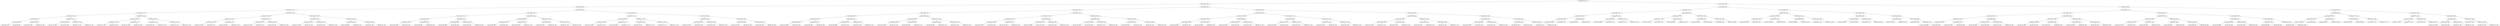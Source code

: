 digraph G{
1853957085 [label="Node{data=[4544, 4544]}"]
1853957085 -> 879237517
879237517 [label="Node{data=[3804, 3804]}"]
879237517 -> 22842519
22842519 [label="Node{data=[2992, 2992]}"]
22842519 -> 328879794
328879794 [label="Node{data=[2744, 2744]}"]
328879794 -> 1960974551
1960974551 [label="Node{data=[2721, 2721]}"]
1960974551 -> 3330999
3330999 [label="Node{data=[1004, 1004]}"]
3330999 -> 1701826322
1701826322 [label="Node{data=[962, 962]}"]
1701826322 -> 608297683
608297683 [label="Node{data=[863, 863]}"]
608297683 -> 1082221100
1082221100 [label="Node{data=[837, 837]}"]
608297683 -> 1446559456
1446559456 [label="Node{data=[894, 894]}"]
1701826322 -> 1303702634
1303702634 [label="Node{data=[1002, 1002]}"]
1303702634 -> 1724434549
1724434549 [label="Node{data=[1001, 1001]}"]
1303702634 -> 764630658
764630658 [label="Node{data=[1003, 1003]}"]
3330999 -> 1045377646
1045377646 [label="Node{data=[2717, 2717]}"]
1045377646 -> 1416777329
1416777329 [label="Node{data=[2483, 2483]}"]
1416777329 -> 1960423402
1960423402 [label="Node{data=[1031, 1031]}"]
1416777329 -> 1137295541
1137295541 [label="Node{data=[2487, 2487]}"]
1045377646 -> 80893664
80893664 [label="Node{data=[2719, 2719]}"]
80893664 -> 1108705741
1108705741 [label="Node{data=[2718, 2718]}"]
80893664 -> 2064306330
2064306330 [label="Node{data=[2720, 2720]}"]
1960974551 -> 1993042726
1993042726 [label="Node{data=[2729, 2729]}"]
1993042726 -> 1622689353
1622689353 [label="Node{data=[2725, 2725]}"]
1622689353 -> 239970426
239970426 [label="Node{data=[2723, 2723]}"]
239970426 -> 594421545
594421545 [label="Node{data=[2722, 2722]}"]
239970426 -> 240253497
240253497 [label="Node{data=[2724, 2724]}"]
1622689353 -> 754548660
754548660 [label="Node{data=[2727, 2727]}"]
754548660 -> 1335102505
1335102505 [label="Node{data=[2726, 2726]}"]
754548660 -> 487669149
487669149 [label="Node{data=[2728, 2728]}"]
1993042726 -> 470850612
470850612 [label="Node{data=[2740, 2740]}"]
470850612 -> 2079540445
2079540445 [label="Node{data=[2731, 2731]}"]
2079540445 -> 350874318
350874318 [label="Node{data=[2730, 2730]}"]
2079540445 -> 49179
49179 [label="Node{data=[2732, 2732]}"]
470850612 -> 409537811
409537811 [label="Node{data=[2742, 2742]}"]
409537811 -> 2044553071
2044553071 [label="Node{data=[2741, 2741]}"]
409537811 -> 574184704
574184704 [label="Node{data=[2743, 2743]}"]
328879794 -> 608129348
608129348 [label="Node{data=[2791, 2791]}"]
608129348 -> 1961808197
1961808197 [label="Node{data=[2752, 2752]}"]
1961808197 -> 1712989864
1712989864 [label="Node{data=[2748, 2748]}"]
1712989864 -> 245605942
245605942 [label="Node{data=[2746, 2746]}"]
245605942 -> 1346921431
1346921431 [label="Node{data=[2745, 2745]}"]
245605942 -> 1378808930
1378808930 [label="Node{data=[2747, 2747]}"]
1712989864 -> 1706473449
1706473449 [label="Node{data=[2750, 2750]}"]
1706473449 -> 1983328127
1983328127 [label="Node{data=[2749, 2749]}"]
1706473449 -> 1702018229
1702018229 [label="Node{data=[2751, 2751]}"]
1961808197 -> 1088080285
1088080285 [label="Node{data=[2787, 2787]}"]
1088080285 -> 277030800
277030800 [label="Node{data=[2754, 2754]}"]
277030800 -> 1602268712
1602268712 [label="Node{data=[2753, 2753]}"]
277030800 -> 795293305
795293305 [label="Node{data=[2755, 2755]}"]
1088080285 -> 971478057
971478057 [label="Node{data=[2789, 2789]}"]
971478057 -> 819043106
819043106 [label="Node{data=[2788, 2788]}"]
971478057 -> 1794802430
1794802430 [label="Node{data=[2790, 2790]}"]
608129348 -> 2092479782
2092479782 [label="Node{data=[2799, 2799]}"]
2092479782 -> 2038112324
2038112324 [label="Node{data=[2795, 2795]}"]
2038112324 -> 1171242178
1171242178 [label="Node{data=[2793, 2793]}"]
1171242178 -> 2065443831
2065443831 [label="Node{data=[2792, 2792]}"]
1171242178 -> 1119137847
1119137847 [label="Node{data=[2794, 2794]}"]
2038112324 -> 1659752741
1659752741 [label="Node{data=[2797, 2797]}"]
1659752741 -> 1526482966
1526482966 [label="Node{data=[2796, 2796]}"]
1659752741 -> 1076200237
1076200237 [label="Node{data=[2798, 2798]}"]
2092479782 -> 662156822
662156822 [label="Node{data=[2930, 2930]}"]
662156822 -> 731852580
731852580 [label="Node{data=[2901, 2901]}"]
731852580 -> 320569017
320569017 [label="Node{data=[2800, 2800]}"]
731852580 -> 2135669532
2135669532 [label="Node{data=[2910, 2910]}"]
662156822 -> 1695966693
1695966693 [label="Node{data=[2987, 2987]}"]
1695966693 -> 933396588
933396588 [label="Node{data=[2933, 2933]}"]
1695966693 -> 2131025559
2131025559 [label="Node{data=[2991, 2991]}"]
22842519 -> 1563760944
1563760944 [label="Node{data=[3764, 3764]}"]
1563760944 -> 198866494
198866494 [label="Node{data=[3095, 3095]}"]
198866494 -> 676869833
676869833 [label="Node{data=[3087, 3087]}"]
676869833 -> 1911661875
1911661875 [label="Node{data=[3083, 3083]}"]
1911661875 -> 75026084
75026084 [label="Node{data=[3027, 3027]}"]
75026084 -> 1556816787
1556816787 [label="Node{data=[2993, 2993]}"]
75026084 -> 902604989
902604989 [label="Node{data=[3081, 3081]}"]
1911661875 -> 1239960330
1239960330 [label="Node{data=[3085, 3085]}"]
1239960330 -> 187150717
187150717 [label="Node{data=[3084, 3084]}"]
1239960330 -> 242605105
242605105 [label="Node{data=[3086, 3086]}"]
676869833 -> 1588331522
1588331522 [label="Node{data=[3091, 3091]}"]
1588331522 -> 1436005574
1436005574 [label="Node{data=[3089, 3089]}"]
1436005574 -> 1661815632
1661815632 [label="Node{data=[3088, 3088]}"]
1436005574 -> 1136232276
1136232276 [label="Node{data=[3090, 3090]}"]
1588331522 -> 2106267445
2106267445 [label="Node{data=[3093, 3093]}"]
2106267445 -> 357744070
357744070 [label="Node{data=[3092, 3092]}"]
2106267445 -> 470557687
470557687 [label="Node{data=[3094, 3094]}"]
198866494 -> 318800901
318800901 [label="Node{data=[3103, 3103]}"]
318800901 -> 915872751
915872751 [label="Node{data=[3099, 3099]}"]
915872751 -> 917187702
917187702 [label="Node{data=[3097, 3097]}"]
917187702 -> 1271247567
1271247567 [label="Node{data=[3096, 3096]}"]
917187702 -> 1550984990
1550984990 [label="Node{data=[3098, 3098]}"]
915872751 -> 1387530012
1387530012 [label="Node{data=[3101, 3101]}"]
1387530012 -> 1033062816
1033062816 [label="Node{data=[3100, 3100]}"]
1387530012 -> 1529272087
1529272087 [label="Node{data=[3102, 3102]}"]
318800901 -> 379670970
379670970 [label="Node{data=[3760, 3760]}"]
379670970 -> 1683962005
1683962005 [label="Node{data=[3389, 3389]}"]
1683962005 -> 1126605815
1126605815 [label="Node{data=[3372, 3372]}"]
1683962005 -> 777341675
777341675 [label="Node{data=[3433, 3433]}"]
379670970 -> 845537818
845537818 [label="Node{data=[3762, 3762]}"]
845537818 -> 795078483
795078483 [label="Node{data=[3761, 3761]}"]
845537818 -> 1504499795
1504499795 [label="Node{data=[3763, 3763]}"]
1563760944 -> 1563083679
1563083679 [label="Node{data=[3780, 3780]}"]
1563083679 -> 1078107922
1078107922 [label="Node{data=[3772, 3772]}"]
1078107922 -> 1894508862
1894508862 [label="Node{data=[3768, 3768]}"]
1894508862 -> 1337641264
1337641264 [label="Node{data=[3766, 3766]}"]
1337641264 -> 1141362019
1141362019 [label="Node{data=[3765, 3765]}"]
1337641264 -> 275341566
275341566 [label="Node{data=[3767, 3767]}"]
1894508862 -> 1071962580
1071962580 [label="Node{data=[3770, 3770]}"]
1071962580 -> 646866001
646866001 [label="Node{data=[3769, 3769]}"]
1071962580 -> 1545128246
1545128246 [label="Node{data=[3771, 3771]}"]
1078107922 -> 120405211
120405211 [label="Node{data=[3776, 3776]}"]
120405211 -> 505311123
505311123 [label="Node{data=[3774, 3774]}"]
505311123 -> 1265052909
1265052909 [label="Node{data=[3773, 3773]}"]
505311123 -> 1370234318
1370234318 [label="Node{data=[3775, 3775]}"]
120405211 -> 1057568964
1057568964 [label="Node{data=[3778, 3778]}"]
1057568964 -> 1384557121
1384557121 [label="Node{data=[3777, 3777]}"]
1057568964 -> 544535736
544535736 [label="Node{data=[3779, 3779]}"]
1563083679 -> 285728533
285728533 [label="Node{data=[3796, 3796]}"]
285728533 -> 1740507881
1740507881 [label="Node{data=[3784, 3784]}"]
1740507881 -> 9269501
9269501 [label="Node{data=[3782, 3782]}"]
9269501 -> 131827040
131827040 [label="Node{data=[3781, 3781]}"]
9269501 -> 671813113
671813113 [label="Node{data=[3783, 3783]}"]
1740507881 -> 1064674131
1064674131 [label="Node{data=[3786, 3786]}"]
1064674131 -> 1418995416
1418995416 [label="Node{data=[3785, 3785]}"]
1064674131 -> 264198575
264198575 [label="Node{data=[3787, 3787]}"]
285728533 -> 2141972836
2141972836 [label="Node{data=[3800, 3800]}"]
2141972836 -> 1842782969
1842782969 [label="Node{data=[3798, 3798]}"]
1842782969 -> 411171709
411171709 [label="Node{data=[3797, 3797]}"]
1842782969 -> 1837542371
1837542371 [label="Node{data=[3799, 3799]}"]
2141972836 -> 1304858622
1304858622 [label="Node{data=[3802, 3802]}"]
1304858622 -> 358563285
358563285 [label="Node{data=[3801, 3801]}"]
1304858622 -> 34760208
34760208 [label="Node{data=[3803, 3803]}"]
879237517 -> 1519590402
1519590402 [label="Node{data=[4284, 4284]}"]
1519590402 -> 601080273
601080273 [label="Node{data=[4236, 4236]}"]
601080273 -> 1326375403
1326375403 [label="Node{data=[3976, 3976]}"]
1326375403 -> 1581067516
1581067516 [label="Node{data=[3968, 3968]}"]
1581067516 -> 470571061
470571061 [label="Node{data=[3849, 3849]}"]
470571061 -> 560779052
560779052 [label="Node{data=[3806, 3806]}"]
560779052 -> 425026387
425026387 [label="Node{data=[3805, 3805]}"]
560779052 -> 783869513
783869513 [label="Node{data=[3807, 3807]}"]
470571061 -> 1342955099
1342955099 [label="Node{data=[3915, 3915]}"]
1342955099 -> 400125657
400125657 [label="Node{data=[3869, 3869]}"]
1342955099 -> 631556234
631556234 [label="Node{data=[3967, 3967]}"]
1581067516 -> 1288173785
1288173785 [label="Node{data=[3972, 3972]}"]
1288173785 -> 1110445596
1110445596 [label="Node{data=[3970, 3970]}"]
1110445596 -> 516099877
516099877 [label="Node{data=[3969, 3969]}"]
1110445596 -> 497054959
497054959 [label="Node{data=[3971, 3971]}"]
1288173785 -> 1859278514
1859278514 [label="Node{data=[3974, 3974]}"]
1859278514 -> 743499162
743499162 [label="Node{data=[3973, 3973]}"]
1859278514 -> 720141586
720141586 [label="Node{data=[3975, 3975]}"]
1326375403 -> 880112556
880112556 [label="Node{data=[4228, 4228]}"]
880112556 -> 1215218774
1215218774 [label="Node{data=[4224, 4224]}"]
1215218774 -> 1673106676
1673106676 [label="Node{data=[4089, 4089]}"]
1673106676 -> 720662908
720662908 [label="Node{data=[4042, 4042]}"]
1673106676 -> 889425821
889425821 [label="Node{data=[4103, 4103]}"]
1215218774 -> 200388895
200388895 [label="Node{data=[4226, 4226]}"]
200388895 -> 608209569
608209569 [label="Node{data=[4225, 4225]}"]
200388895 -> 766927044
766927044 [label="Node{data=[4227, 4227]}"]
880112556 -> 81816968
81816968 [label="Node{data=[4232, 4232]}"]
81816968 -> 43994434
43994434 [label="Node{data=[4230, 4230]}"]
43994434 -> 581618226
581618226 [label="Node{data=[4229, 4229]}"]
43994434 -> 1006907107
1006907107 [label="Node{data=[4231, 4231]}"]
81816968 -> 990877894
990877894 [label="Node{data=[4234, 4234]}"]
990877894 -> 1132607416
1132607416 [label="Node{data=[4233, 4233]}"]
990877894 -> 932028064
932028064 [label="Node{data=[4235, 4235]}"]
601080273 -> 711183748
711183748 [label="Node{data=[4252, 4252]}"]
711183748 -> 1844292006
1844292006 [label="Node{data=[4244, 4244]}"]
1844292006 -> 1065380948
1065380948 [label="Node{data=[4240, 4240]}"]
1065380948 -> 1680051610
1680051610 [label="Node{data=[4238, 4238]}"]
1680051610 -> 1343779703
1343779703 [label="Node{data=[4237, 4237]}"]
1680051610 -> 1354256459
1354256459 [label="Node{data=[4239, 4239]}"]
1065380948 -> 1818649796
1818649796 [label="Node{data=[4242, 4242]}"]
1818649796 -> 349268879
349268879 [label="Node{data=[4241, 4241]}"]
1818649796 -> 121708969
121708969 [label="Node{data=[4243, 4243]}"]
1844292006 -> 359207682
359207682 [label="Node{data=[4248, 4248]}"]
359207682 -> 1257641263
1257641263 [label="Node{data=[4246, 4246]}"]
1257641263 -> 1441043181
1441043181 [label="Node{data=[4245, 4245]}"]
1257641263 -> 1537654161
1537654161 [label="Node{data=[4247, 4247]}"]
359207682 -> 101336292
101336292 [label="Node{data=[4250, 4250]}"]
101336292 -> 2083485287
2083485287 [label="Node{data=[4249, 4249]}"]
101336292 -> 221114613
221114613 [label="Node{data=[4251, 4251]}"]
711183748 -> 1661570804
1661570804 [label="Node{data=[4260, 4260]}"]
1661570804 -> 930138901
930138901 [label="Node{data=[4256, 4256]}"]
930138901 -> 820715474
820715474 [label="Node{data=[4254, 4254]}"]
820715474 -> 1378085730
1378085730 [label="Node{data=[4253, 4253]}"]
820715474 -> 2104668668
2104668668 [label="Node{data=[4255, 4255]}"]
930138901 -> 1290532132
1290532132 [label="Node{data=[4258, 4258]}"]
1290532132 -> 613840612
613840612 [label="Node{data=[4257, 4257]}"]
1290532132 -> 1772347887
1772347887 [label="Node{data=[4259, 4259]}"]
1661570804 -> 28725366
28725366 [label="Node{data=[4280, 4280]}"]
28725366 -> 308791217
308791217 [label="Node{data=[4262, 4262]}"]
308791217 -> 89236047
89236047 [label="Node{data=[4261, 4261]}"]
308791217 -> 1930135443
1930135443 [label="Node{data=[4263, 4263]}"]
28725366 -> 1083006052
1083006052 [label="Node{data=[4282, 4282]}"]
1083006052 -> 1820021131
1820021131 [label="Node{data=[4281, 4281]}"]
1083006052 -> 1680917905
1680917905 [label="Node{data=[4283, 4283]}"]
1519590402 -> 1260970395
1260970395 [label="Node{data=[4439, 4439]}"]
1260970395 -> 1642920678
1642920678 [label="Node{data=[4405, 4405]}"]
1642920678 -> 1470961753
1470961753 [label="Node{data=[4292, 4292]}"]
1470961753 -> 894649200
894649200 [label="Node{data=[4288, 4288]}"]
894649200 -> 964380792
964380792 [label="Node{data=[4286, 4286]}"]
964380792 -> 1069985403
1069985403 [label="Node{data=[4285, 4285]}"]
964380792 -> 9836042
9836042 [label="Node{data=[4287, 4287]}"]
894649200 -> 804363691
804363691 [label="Node{data=[4290, 4290]}"]
804363691 -> 1286219941
1286219941 [label="Node{data=[4289, 4289]}"]
804363691 -> 1175839293
1175839293 [label="Node{data=[4291, 4291]}"]
1470961753 -> 1988332211
1988332211 [label="Node{data=[4366, 4366]}"]
1988332211 -> 1430015245
1430015245 [label="Node{data=[4294, 4294]}"]
1430015245 -> 1221502991
1221502991 [label="Node{data=[4293, 4293]}"]
1430015245 -> 555986721
555986721 [label="Node{data=[4332, 4332]}"]
1988332211 -> 1260355492
1260355492 [label="Node{data=[4403, 4403]}"]
1260355492 -> 2096891887
2096891887 [label="Node{data=[4402, 4402]}"]
1260355492 -> 1095714479
1095714479 [label="Node{data=[4404, 4404]}"]
1642920678 -> 2108269312
2108269312 [label="Node{data=[4413, 4413]}"]
2108269312 -> 1308299598
1308299598 [label="Node{data=[4409, 4409]}"]
1308299598 -> 1361359969
1361359969 [label="Node{data=[4407, 4407]}"]
1361359969 -> 1793452756
1793452756 [label="Node{data=[4406, 4406]}"]
1361359969 -> 1516565803
1516565803 [label="Node{data=[4408, 4408]}"]
1308299598 -> 1325461064
1325461064 [label="Node{data=[4411, 4411]}"]
1325461064 -> 997448821
997448821 [label="Node{data=[4410, 4410]}"]
1325461064 -> 2122658437
2122658437 [label="Node{data=[4412, 4412]}"]
2108269312 -> 53824979
53824979 [label="Node{data=[4417, 4417]}"]
53824979 -> 1259307347
1259307347 [label="Node{data=[4415, 4415]}"]
1259307347 -> 1857715251
1857715251 [label="Node{data=[4414, 4414]}"]
1259307347 -> 964455035
964455035 [label="Node{data=[4416, 4416]}"]
53824979 -> 269411154
269411154 [label="Node{data=[4419, 4419]}"]
269411154 -> 666696985
666696985 [label="Node{data=[4418, 4418]}"]
269411154 -> 450516537
450516537 [label="Node{data=[4420, 4420]}"]
1260970395 -> 1076877483
1076877483 [label="Node{data=[4528, 4528]}"]
1076877483 -> 660387727
660387727 [label="Node{data=[4520, 4520]}"]
660387727 -> 1732825672
1732825672 [label="Node{data=[4516, 4516]}"]
1732825672 -> 795552518
795552518 [label="Node{data=[4490, 4490]}"]
795552518 -> 297747648
297747648 [label="Node{data=[4475, 4475]}"]
795552518 -> 1402825143
1402825143 [label="Node{data=[4514, 4514]}"]
1732825672 -> 1919302430
1919302430 [label="Node{data=[4518, 4518]}"]
1919302430 -> 69406031
69406031 [label="Node{data=[4517, 4517]}"]
1919302430 -> 1867628623
1867628623 [label="Node{data=[4519, 4519]}"]
660387727 -> 1471794371
1471794371 [label="Node{data=[4524, 4524]}"]
1471794371 -> 348435425
348435425 [label="Node{data=[4522, 4522]}"]
348435425 -> 135372099
135372099 [label="Node{data=[4521, 4521]}"]
348435425 -> 1772320694
1772320694 [label="Node{data=[4523, 4523]}"]
1471794371 -> 1894080917
1894080917 [label="Node{data=[4526, 4526]}"]
1894080917 -> 1091538899
1091538899 [label="Node{data=[4525, 4525]}"]
1894080917 -> 1165027636
1165027636 [label="Node{data=[4527, 4527]}"]
1076877483 -> 932985067
932985067 [label="Node{data=[4536, 4536]}"]
932985067 -> 1814957636
1814957636 [label="Node{data=[4532, 4532]}"]
1814957636 -> 1373795589
1373795589 [label="Node{data=[4530, 4530]}"]
1373795589 -> 320409412
320409412 [label="Node{data=[4529, 4529]}"]
1373795589 -> 1158948524
1158948524 [label="Node{data=[4531, 4531]}"]
1814957636 -> 1507085412
1507085412 [label="Node{data=[4534, 4534]}"]
1507085412 -> 467423238
467423238 [label="Node{data=[4533, 4533]}"]
1507085412 -> 1088691990
1088691990 [label="Node{data=[4535, 4535]}"]
932985067 -> 614559968
614559968 [label="Node{data=[4540, 4540]}"]
614559968 -> 1609412476
1609412476 [label="Node{data=[4538, 4538]}"]
1609412476 -> 642287847
642287847 [label="Node{data=[4537, 4537]}"]
1609412476 -> 1177829271
1177829271 [label="Node{data=[4539, 4539]}"]
614559968 -> 1765630401
1765630401 [label="Node{data=[4542, 4542]}"]
1765630401 -> 1528411605
1528411605 [label="Node{data=[4541, 4541]}"]
1765630401 -> 963908065
963908065 [label="Node{data=[4543, 4543]}"]
1853957085 -> 1583040991
1583040991 [label="Node{data=[4848, 4848]}"]
1583040991 -> 1558845628
1558845628 [label="Node{data=[4599, 4599]}"]
1558845628 -> 1246472681
1246472681 [label="Node{data=[4575, 4575]}"]
1246472681 -> 1403605592
1403605592 [label="Node{data=[4567, 4567]}"]
1403605592 -> 1463348291
1463348291 [label="Node{data=[4563, 4563]}"]
1463348291 -> 1536897504
1536897504 [label="Node{data=[4561, 4561]}"]
1536897504 -> 1275645851
1275645851 [label="Node{data=[4560, 4560]}"]
1536897504 -> 1437233104
1437233104 [label="Node{data=[4562, 4562]}"]
1463348291 -> 1163975634
1163975634 [label="Node{data=[4565, 4565]}"]
1163975634 -> 1198978735
1198978735 [label="Node{data=[4564, 4564]}"]
1163975634 -> 1292410317
1292410317 [label="Node{data=[4566, 4566]}"]
1403605592 -> 1264234323
1264234323 [label="Node{data=[4571, 4571]}"]
1264234323 -> 145179553
145179553 [label="Node{data=[4569, 4569]}"]
145179553 -> 2022973332
2022973332 [label="Node{data=[4568, 4568]}"]
145179553 -> 1903887294
1903887294 [label="Node{data=[4570, 4570]}"]
1264234323 -> 1866799861
1866799861 [label="Node{data=[4573, 4573]}"]
1866799861 -> 1565386487
1565386487 [label="Node{data=[4572, 4572]}"]
1866799861 -> 100477557
100477557 [label="Node{data=[4574, 4574]}"]
1246472681 -> 741523335
741523335 [label="Node{data=[4583, 4583]}"]
741523335 -> 1810336326
1810336326 [label="Node{data=[4579, 4579]}"]
1810336326 -> 1496298387
1496298387 [label="Node{data=[4577, 4577]}"]
1496298387 -> 896373825
896373825 [label="Node{data=[4576, 4576]}"]
1496298387 -> 211471340
211471340 [label="Node{data=[4578, 4578]}"]
1810336326 -> 1543034243
1543034243 [label="Node{data=[4581, 4581]}"]
1543034243 -> 2137998916
2137998916 [label="Node{data=[4580, 4580]}"]
1543034243 -> 645470836
645470836 [label="Node{data=[4582, 4582]}"]
741523335 -> 2095472892
2095472892 [label="Node{data=[4587, 4587]}"]
2095472892 -> 1630529070
1630529070 [label="Node{data=[4585, 4585]}"]
1630529070 -> 1685573929
1685573929 [label="Node{data=[4584, 4584]}"]
1630529070 -> 179555689
179555689 [label="Node{data=[4586, 4586]}"]
2095472892 -> 1167961411
1167961411 [label="Node{data=[4597, 4597]}"]
1167961411 -> 1537031496
1537031496 [label="Node{data=[4596, 4596]}"]
1167961411 -> 28918155
28918155 [label="Node{data=[4598, 4598]}"]
1558845628 -> 368385104
368385104 [label="Node{data=[4832, 4832]}"]
368385104 -> 1026182168
1026182168 [label="Node{data=[4607, 4607]}"]
1026182168 -> 258953608
258953608 [label="Node{data=[4603, 4603]}"]
258953608 -> 1142025463
1142025463 [label="Node{data=[4601, 4601]}"]
1142025463 -> 2033938361
2033938361 [label="Node{data=[4600, 4600]}"]
1142025463 -> 379495946
379495946 [label="Node{data=[4602, 4602]}"]
258953608 -> 1669875264
1669875264 [label="Node{data=[4605, 4605]}"]
1669875264 -> 674588818
674588818 [label="Node{data=[4604, 4604]}"]
1669875264 -> 181509258
181509258 [label="Node{data=[4606, 4606]}"]
1026182168 -> 1763493164
1763493164 [label="Node{data=[4611, 4611]}"]
1763493164 -> 1216820233
1216820233 [label="Node{data=[4609, 4609]}"]
1216820233 -> 1274393715
1274393715 [label="Node{data=[4608, 4608]}"]
1216820233 -> 1296450635
1296450635 [label="Node{data=[4610, 4610]}"]
1763493164 -> 1123863914
1123863914 [label="Node{data=[4613, 4613]}"]
1123863914 -> 866819648
866819648 [label="Node{data=[4612, 4612]}"]
1123863914 -> 1427825258
1427825258 [label="Node{data=[4831, 4831]}"]
368385104 -> 713130142
713130142 [label="Node{data=[4840, 4840]}"]
713130142 -> 246583097
246583097 [label="Node{data=[4836, 4836]}"]
246583097 -> 1770870833
1770870833 [label="Node{data=[4834, 4834]}"]
1770870833 -> 1804009176
1804009176 [label="Node{data=[4833, 4833]}"]
1770870833 -> 1294276166
1294276166 [label="Node{data=[4835, 4835]}"]
246583097 -> 1475642268
1475642268 [label="Node{data=[4838, 4838]}"]
1475642268 -> 1413154179
1413154179 [label="Node{data=[4837, 4837]}"]
1475642268 -> 144130530
144130530 [label="Node{data=[4839, 4839]}"]
713130142 -> 1843782032
1843782032 [label="Node{data=[4844, 4844]}"]
1843782032 -> 511600595
511600595 [label="Node{data=[4842, 4842]}"]
511600595 -> 317025922
317025922 [label="Node{data=[4841, 4841]}"]
511600595 -> 542094701
542094701 [label="Node{data=[4843, 4843]}"]
1843782032 -> 1659120021
1659120021 [label="Node{data=[4846, 4846]}"]
1659120021 -> 256477925
256477925 [label="Node{data=[4845, 4845]}"]
1659120021 -> 912352496
912352496 [label="Node{data=[4847, 4847]}"]
1583040991 -> 1800948620
1800948620 [label="Node{data=[6003, 6003]}"]
1800948620 -> 674459635
674459635 [label="Node{data=[5971, 5971]}"]
674459635 -> 1802421938
1802421938 [label="Node{data=[5907, 5907]}"]
1802421938 -> 1452636619
1452636619 [label="Node{data=[5899, 5899]}"]
1452636619 -> 2134400190
2134400190 [label="Node{data=[5844, 5844]}"]
2134400190 -> 1279785053
1279785053 [label="Node{data=[4850, 4850]}"]
1279785053 -> 1367469105
1367469105 [label="Node{data=[4849, 4849]}"]
1279785053 -> 740793579
740793579 [label="Node{data=[5387, 5387]}"]
2134400190 -> 298317949
298317949 [label="Node{data=[5897, 5897]}"]
298317949 -> 1655799560
1655799560 [label="Node{data=[5871, 5871]}"]
298317949 -> 1007679243
1007679243 [label="Node{data=[5898, 5898]}"]
1452636619 -> 744486053
744486053 [label="Node{data=[5903, 5903]}"]
744486053 -> 49673539
49673539 [label="Node{data=[5901, 5901]}"]
49673539 -> 1800766250
1800766250 [label="Node{data=[5900, 5900]}"]
49673539 -> 681674468
681674468 [label="Node{data=[5902, 5902]}"]
744486053 -> 2064168329
2064168329 [label="Node{data=[5905, 5905]}"]
2064168329 -> 1459230790
1459230790 [label="Node{data=[5904, 5904]}"]
2064168329 -> 301043040
301043040 [label="Node{data=[5906, 5906]}"]
1802421938 -> 902020892
902020892 [label="Node{data=[5935, 5935]}"]
902020892 -> 198832336
198832336 [label="Node{data=[5911, 5911]}"]
198832336 -> 224911813
224911813 [label="Node{data=[5909, 5909]}"]
224911813 -> 274786180
274786180 [label="Node{data=[5908, 5908]}"]
224911813 -> 955482571
955482571 [label="Node{data=[5910, 5910]}"]
198832336 -> 2087238005
2087238005 [label="Node{data=[5933, 5933]}"]
2087238005 -> 1320359668
1320359668 [label="Node{data=[5932, 5932]}"]
2087238005 -> 1509463137
1509463137 [label="Node{data=[5934, 5934]}"]
902020892 -> 2099358540
2099358540 [label="Node{data=[5939, 5939]}"]
2099358540 -> 1153107596
1153107596 [label="Node{data=[5937, 5937]}"]
1153107596 -> 317303897
317303897 [label="Node{data=[5936, 5936]}"]
1153107596 -> 263158265
263158265 [label="Node{data=[5938, 5938]}"]
2099358540 -> 2133121163
2133121163 [label="Node{data=[5969, 5969]}"]
2133121163 -> 1672953477
1672953477 [label="Node{data=[5940, 5940]}"]
2133121163 -> 1021566414
1021566414 [label="Node{data=[5970, 5970]}"]
674459635 -> 1215765274
1215765274 [label="Node{data=[5987, 5987]}"]
1215765274 -> 298742303
298742303 [label="Node{data=[5979, 5979]}"]
298742303 -> 1264002485
1264002485 [label="Node{data=[5975, 5975]}"]
1264002485 -> 1777900732
1777900732 [label="Node{data=[5973, 5973]}"]
1777900732 -> 430437714
430437714 [label="Node{data=[5972, 5972]}"]
1777900732 -> 2073768691
2073768691 [label="Node{data=[5974, 5974]}"]
1264002485 -> 160684728
160684728 [label="Node{data=[5977, 5977]}"]
160684728 -> 606317130
606317130 [label="Node{data=[5976, 5976]}"]
160684728 -> 42518265
42518265 [label="Node{data=[5978, 5978]}"]
298742303 -> 547778801
547778801 [label="Node{data=[5983, 5983]}"]
547778801 -> 938948679
938948679 [label="Node{data=[5981, 5981]}"]
938948679 -> 247440649
247440649 [label="Node{data=[5980, 5980]}"]
938948679 -> 1254360361
1254360361 [label="Node{data=[5982, 5982]}"]
547778801 -> 1500960120
1500960120 [label="Node{data=[5985, 5985]}"]
1500960120 -> 1464728337
1464728337 [label="Node{data=[5984, 5984]}"]
1500960120 -> 615095068
615095068 [label="Node{data=[5986, 5986]}"]
1215765274 -> 1311649773
1311649773 [label="Node{data=[5995, 5995]}"]
1311649773 -> 563936837
563936837 [label="Node{data=[5991, 5991]}"]
563936837 -> 431033364
431033364 [label="Node{data=[5989, 5989]}"]
431033364 -> 1898448197
1898448197 [label="Node{data=[5988, 5988]}"]
431033364 -> 1321602506
1321602506 [label="Node{data=[5990, 5990]}"]
563936837 -> 149863553
149863553 [label="Node{data=[5993, 5993]}"]
149863553 -> 430882852
430882852 [label="Node{data=[5992, 5992]}"]
149863553 -> 673053817
673053817 [label="Node{data=[5994, 5994]}"]
1311649773 -> 1456147693
1456147693 [label="Node{data=[5999, 5999]}"]
1456147693 -> 733788161
733788161 [label="Node{data=[5997, 5997]}"]
733788161 -> 1157427890
1157427890 [label="Node{data=[5996, 5996]}"]
733788161 -> 63250528
63250528 [label="Node{data=[5998, 5998]}"]
1456147693 -> 224913553
224913553 [label="Node{data=[6001, 6001]}"]
224913553 -> 1138042252
1138042252 [label="Node{data=[6000, 6000]}"]
224913553 -> 1621046822
1621046822 [label="Node{data=[6002, 6002]}"]
1800948620 -> 1249102965
1249102965 [label="Node{data=[7478, 7478]}"]
1249102965 -> 2019727050
2019727050 [label="Node{data=[6061, 6061]}"]
2019727050 -> 317797647
317797647 [label="Node{data=[6057, 6057]}"]
317797647 -> 197529457
197529457 [label="Node{data=[6055, 6055]}"]
197529457 -> 1602382360
1602382360 [label="Node{data=[6054, 6054]}"]
197529457 -> 867853284
867853284 [label="Node{data=[6056, 6056]}"]
317797647 -> 687370705
687370705 [label="Node{data=[6059, 6059]}"]
687370705 -> 335433272
335433272 [label="Node{data=[6058, 6058]}"]
687370705 -> 1608525045
1608525045 [label="Node{data=[6060, 6060]}"]
2019727050 -> 1067829678
1067829678 [label="Node{data=[7474, 7474]}"]
1067829678 -> 1412977010
1412977010 [label="Node{data=[6063, 6063]}"]
1412977010 -> 903240259
903240259 [label="Node{data=[6062, 6062]}"]
1412977010 -> 1800345472
1800345472 [label="Node{data=[6090, 6090]}"]
1067829678 -> 2050378750
2050378750 [label="Node{data=[7476, 7476]}"]
2050378750 -> 1813194251
1813194251 [label="Node{data=[7475, 7475]}"]
2050378750 -> 1804627336
1804627336 [label="Node{data=[7477, 7477]}"]
1249102965 -> 2020643949
2020643949 [label="Node{data=[7486, 7486]}"]
2020643949 -> 810637606
810637606 [label="Node{data=[7482, 7482]}"]
810637606 -> 1166479961
1166479961 [label="Node{data=[7480, 7480]}"]
1166479961 -> 756271948
756271948 [label="Node{data=[7479, 7479]}"]
1166479961 -> 1371332991
1371332991 [label="Node{data=[7481, 7481]}"]
810637606 -> 1797134855
1797134855 [label="Node{data=[7484, 7484]}"]
1797134855 -> 376887527
376887527 [label="Node{data=[7483, 7483]}"]
1797134855 -> 629946574
629946574 [label="Node{data=[7485, 7485]}"]
2020643949 -> 328040985
328040985 [label="Node{data=[7494, 7494]}"]
328040985 -> 148401229
148401229 [label="Node{data=[7490, 7490]}"]
148401229 -> 684272721
684272721 [label="Node{data=[7488, 7488]}"]
684272721 -> 1816603598
1816603598 [label="Node{data=[7487, 7487]}"]
684272721 -> 329638165
329638165 [label="Node{data=[7489, 7489]}"]
148401229 -> 1481919784
1481919784 [label="Node{data=[7492, 7492]}"]
1481919784 -> 966678999
966678999 [label="Node{data=[7491, 7491]}"]
1481919784 -> 1817316465
1817316465 [label="Node{data=[7493, 7493]}"]
328040985 -> 1346626983
1346626983 [label="Node{data=[7496, 7496]}"]
1346626983 -> 704958346
704958346 [label="Node{data=[7495, 7495]}"]
1346626983 -> 1629449212
1629449212 [label="Node{data=[7498, 7498]}"]
1629449212 -> 500351530
500351530 [label="Node{data=[7497, 7497]}"]
1629449212 -> 1383297770
1383297770 [label="Node{data=[7534, 7534]}"]
}